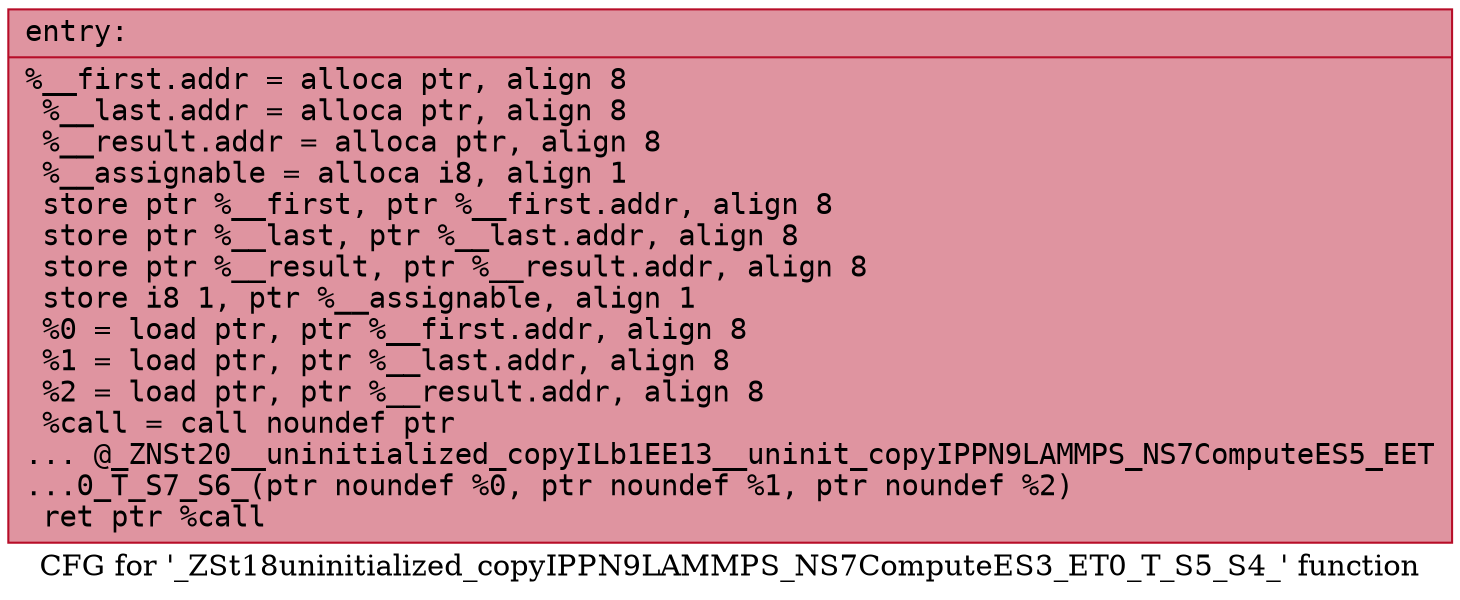 digraph "CFG for '_ZSt18uninitialized_copyIPPN9LAMMPS_NS7ComputeES3_ET0_T_S5_S4_' function" {
	label="CFG for '_ZSt18uninitialized_copyIPPN9LAMMPS_NS7ComputeES3_ET0_T_S5_S4_' function";

	Node0x561f16590d30 [shape=record,color="#b70d28ff", style=filled, fillcolor="#b70d2870" fontname="Courier",label="{entry:\l|  %__first.addr = alloca ptr, align 8\l  %__last.addr = alloca ptr, align 8\l  %__result.addr = alloca ptr, align 8\l  %__assignable = alloca i8, align 1\l  store ptr %__first, ptr %__first.addr, align 8\l  store ptr %__last, ptr %__last.addr, align 8\l  store ptr %__result, ptr %__result.addr, align 8\l  store i8 1, ptr %__assignable, align 1\l  %0 = load ptr, ptr %__first.addr, align 8\l  %1 = load ptr, ptr %__last.addr, align 8\l  %2 = load ptr, ptr %__result.addr, align 8\l  %call = call noundef ptr\l... @_ZNSt20__uninitialized_copyILb1EE13__uninit_copyIPPN9LAMMPS_NS7ComputeES5_EET\l...0_T_S7_S6_(ptr noundef %0, ptr noundef %1, ptr noundef %2)\l  ret ptr %call\l}"];
}
